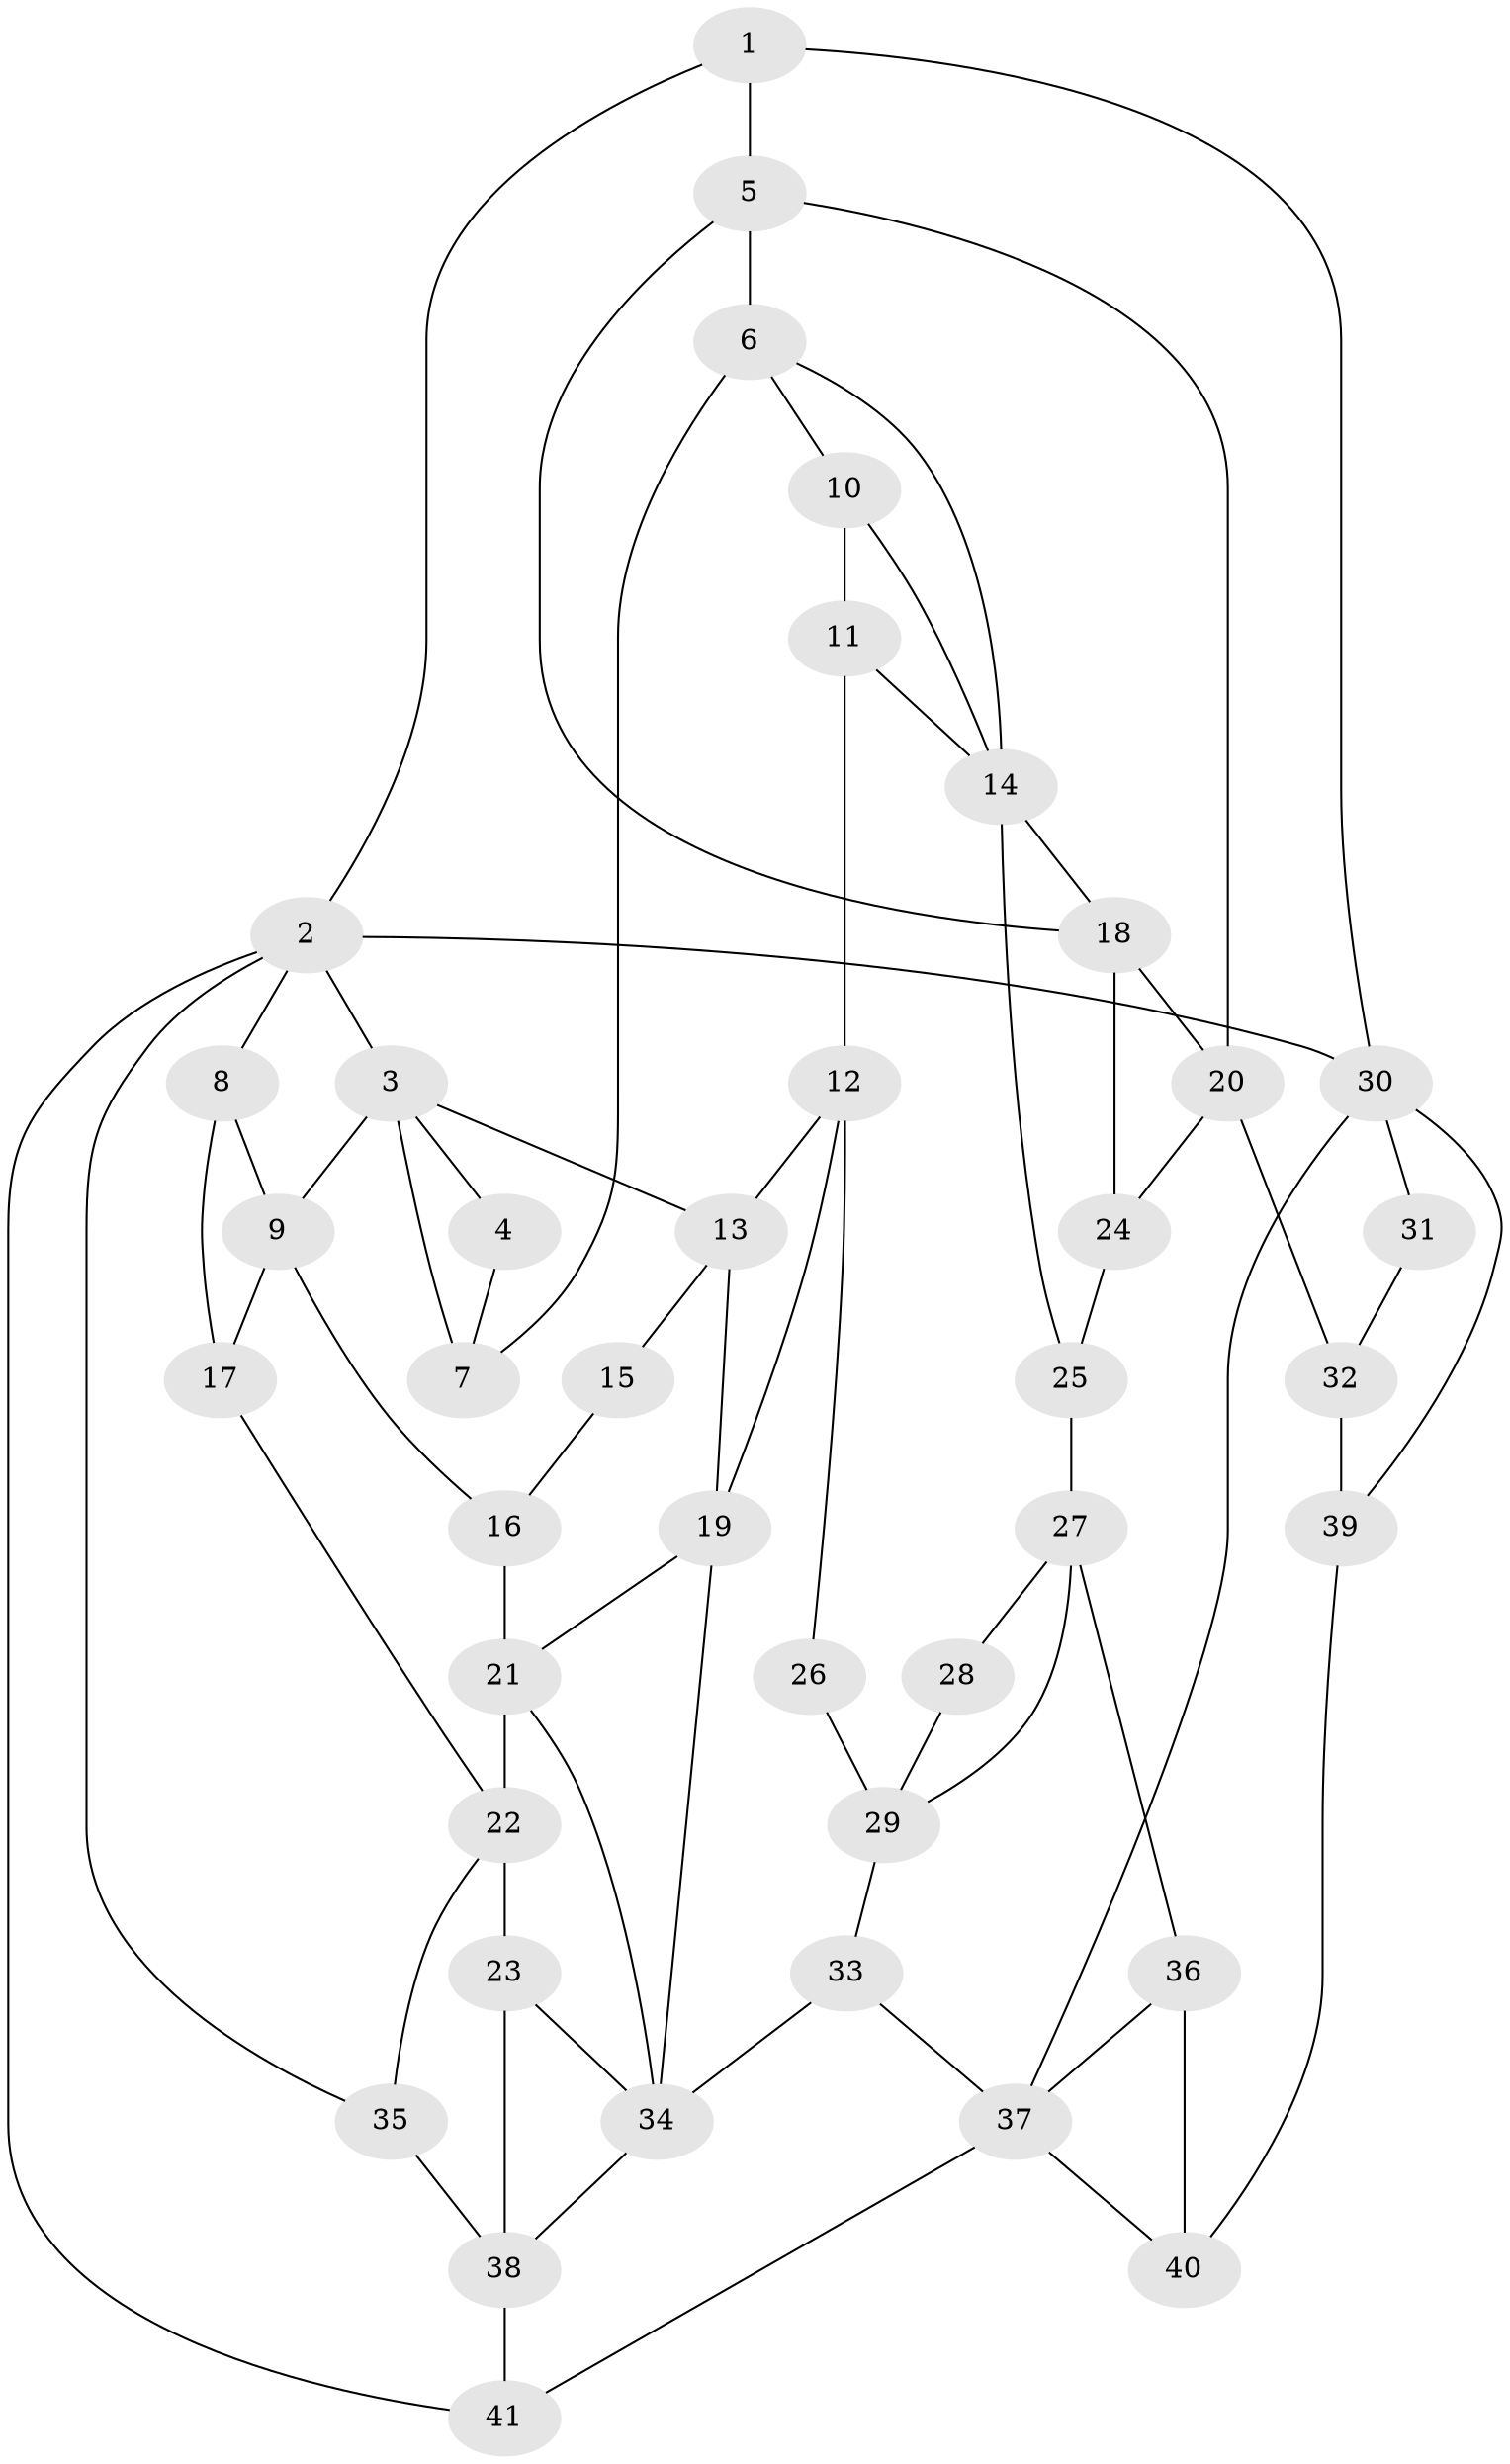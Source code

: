 // original degree distribution, {3: 0.022727272727272728, 5: 0.5681818181818182, 6: 0.20454545454545456, 4: 0.20454545454545456}
// Generated by graph-tools (version 1.1) at 2025/54/03/04/25 22:54:48]
// undirected, 41 vertices, 72 edges
graph export_dot {
  node [color=gray90,style=filled];
  1;
  2;
  3;
  4;
  5;
  6;
  7;
  8;
  9;
  10;
  11;
  12;
  13;
  14;
  15;
  16;
  17;
  18;
  19;
  20;
  21;
  22;
  23;
  24;
  25;
  26;
  27;
  28;
  29;
  30;
  31;
  32;
  33;
  34;
  35;
  36;
  37;
  38;
  39;
  40;
  41;
  1 -- 2 [weight=1.0];
  1 -- 5 [weight=2.0];
  1 -- 30 [weight=1.0];
  2 -- 3 [weight=1.0];
  2 -- 8 [weight=1.0];
  2 -- 30 [weight=1.0];
  2 -- 35 [weight=1.0];
  2 -- 41 [weight=1.0];
  3 -- 4 [weight=3.0];
  3 -- 7 [weight=3.0];
  3 -- 9 [weight=2.0];
  3 -- 13 [weight=1.0];
  4 -- 7 [weight=1.0];
  5 -- 6 [weight=2.0];
  5 -- 18 [weight=1.0];
  5 -- 20 [weight=1.0];
  6 -- 7 [weight=2.0];
  6 -- 10 [weight=1.0];
  6 -- 14 [weight=1.0];
  8 -- 9 [weight=1.0];
  8 -- 17 [weight=2.0];
  9 -- 16 [weight=2.0];
  9 -- 17 [weight=1.0];
  10 -- 11 [weight=1.0];
  10 -- 14 [weight=1.0];
  11 -- 12 [weight=2.0];
  11 -- 14 [weight=1.0];
  12 -- 13 [weight=1.0];
  12 -- 19 [weight=1.0];
  12 -- 26 [weight=2.0];
  13 -- 15 [weight=2.0];
  13 -- 19 [weight=1.0];
  14 -- 18 [weight=1.0];
  14 -- 25 [weight=2.0];
  15 -- 16 [weight=1.0];
  16 -- 21 [weight=2.0];
  17 -- 22 [weight=1.0];
  18 -- 20 [weight=1.0];
  18 -- 24 [weight=1.0];
  19 -- 21 [weight=1.0];
  19 -- 34 [weight=1.0];
  20 -- 24 [weight=1.0];
  20 -- 32 [weight=2.0];
  21 -- 22 [weight=2.0];
  21 -- 34 [weight=1.0];
  22 -- 23 [weight=2.0];
  22 -- 35 [weight=1.0];
  23 -- 34 [weight=1.0];
  23 -- 38 [weight=1.0];
  24 -- 25 [weight=1.0];
  25 -- 27 [weight=2.0];
  26 -- 29 [weight=2.0];
  27 -- 28 [weight=1.0];
  27 -- 29 [weight=1.0];
  27 -- 36 [weight=2.0];
  28 -- 29 [weight=2.0];
  29 -- 33 [weight=1.0];
  30 -- 31 [weight=1.0];
  30 -- 37 [weight=1.0];
  30 -- 39 [weight=1.0];
  31 -- 32 [weight=2.0];
  32 -- 39 [weight=2.0];
  33 -- 34 [weight=2.0];
  33 -- 37 [weight=1.0];
  34 -- 38 [weight=1.0];
  35 -- 38 [weight=2.0];
  36 -- 37 [weight=1.0];
  36 -- 40 [weight=3.0];
  37 -- 40 [weight=1.0];
  37 -- 41 [weight=2.0];
  38 -- 41 [weight=2.0];
  39 -- 40 [weight=2.0];
}
